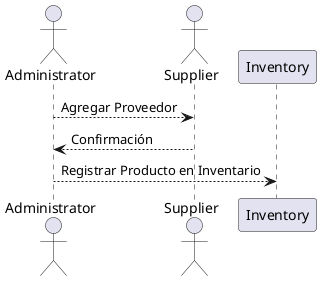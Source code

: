 @startuml
actor Administrator
actor Supplier
Administrator --> Supplier: Agregar Proveedor
Supplier --> Administrator: Confirmación
Administrator --> Inventory: Registrar Producto en Inventario
@enduml
